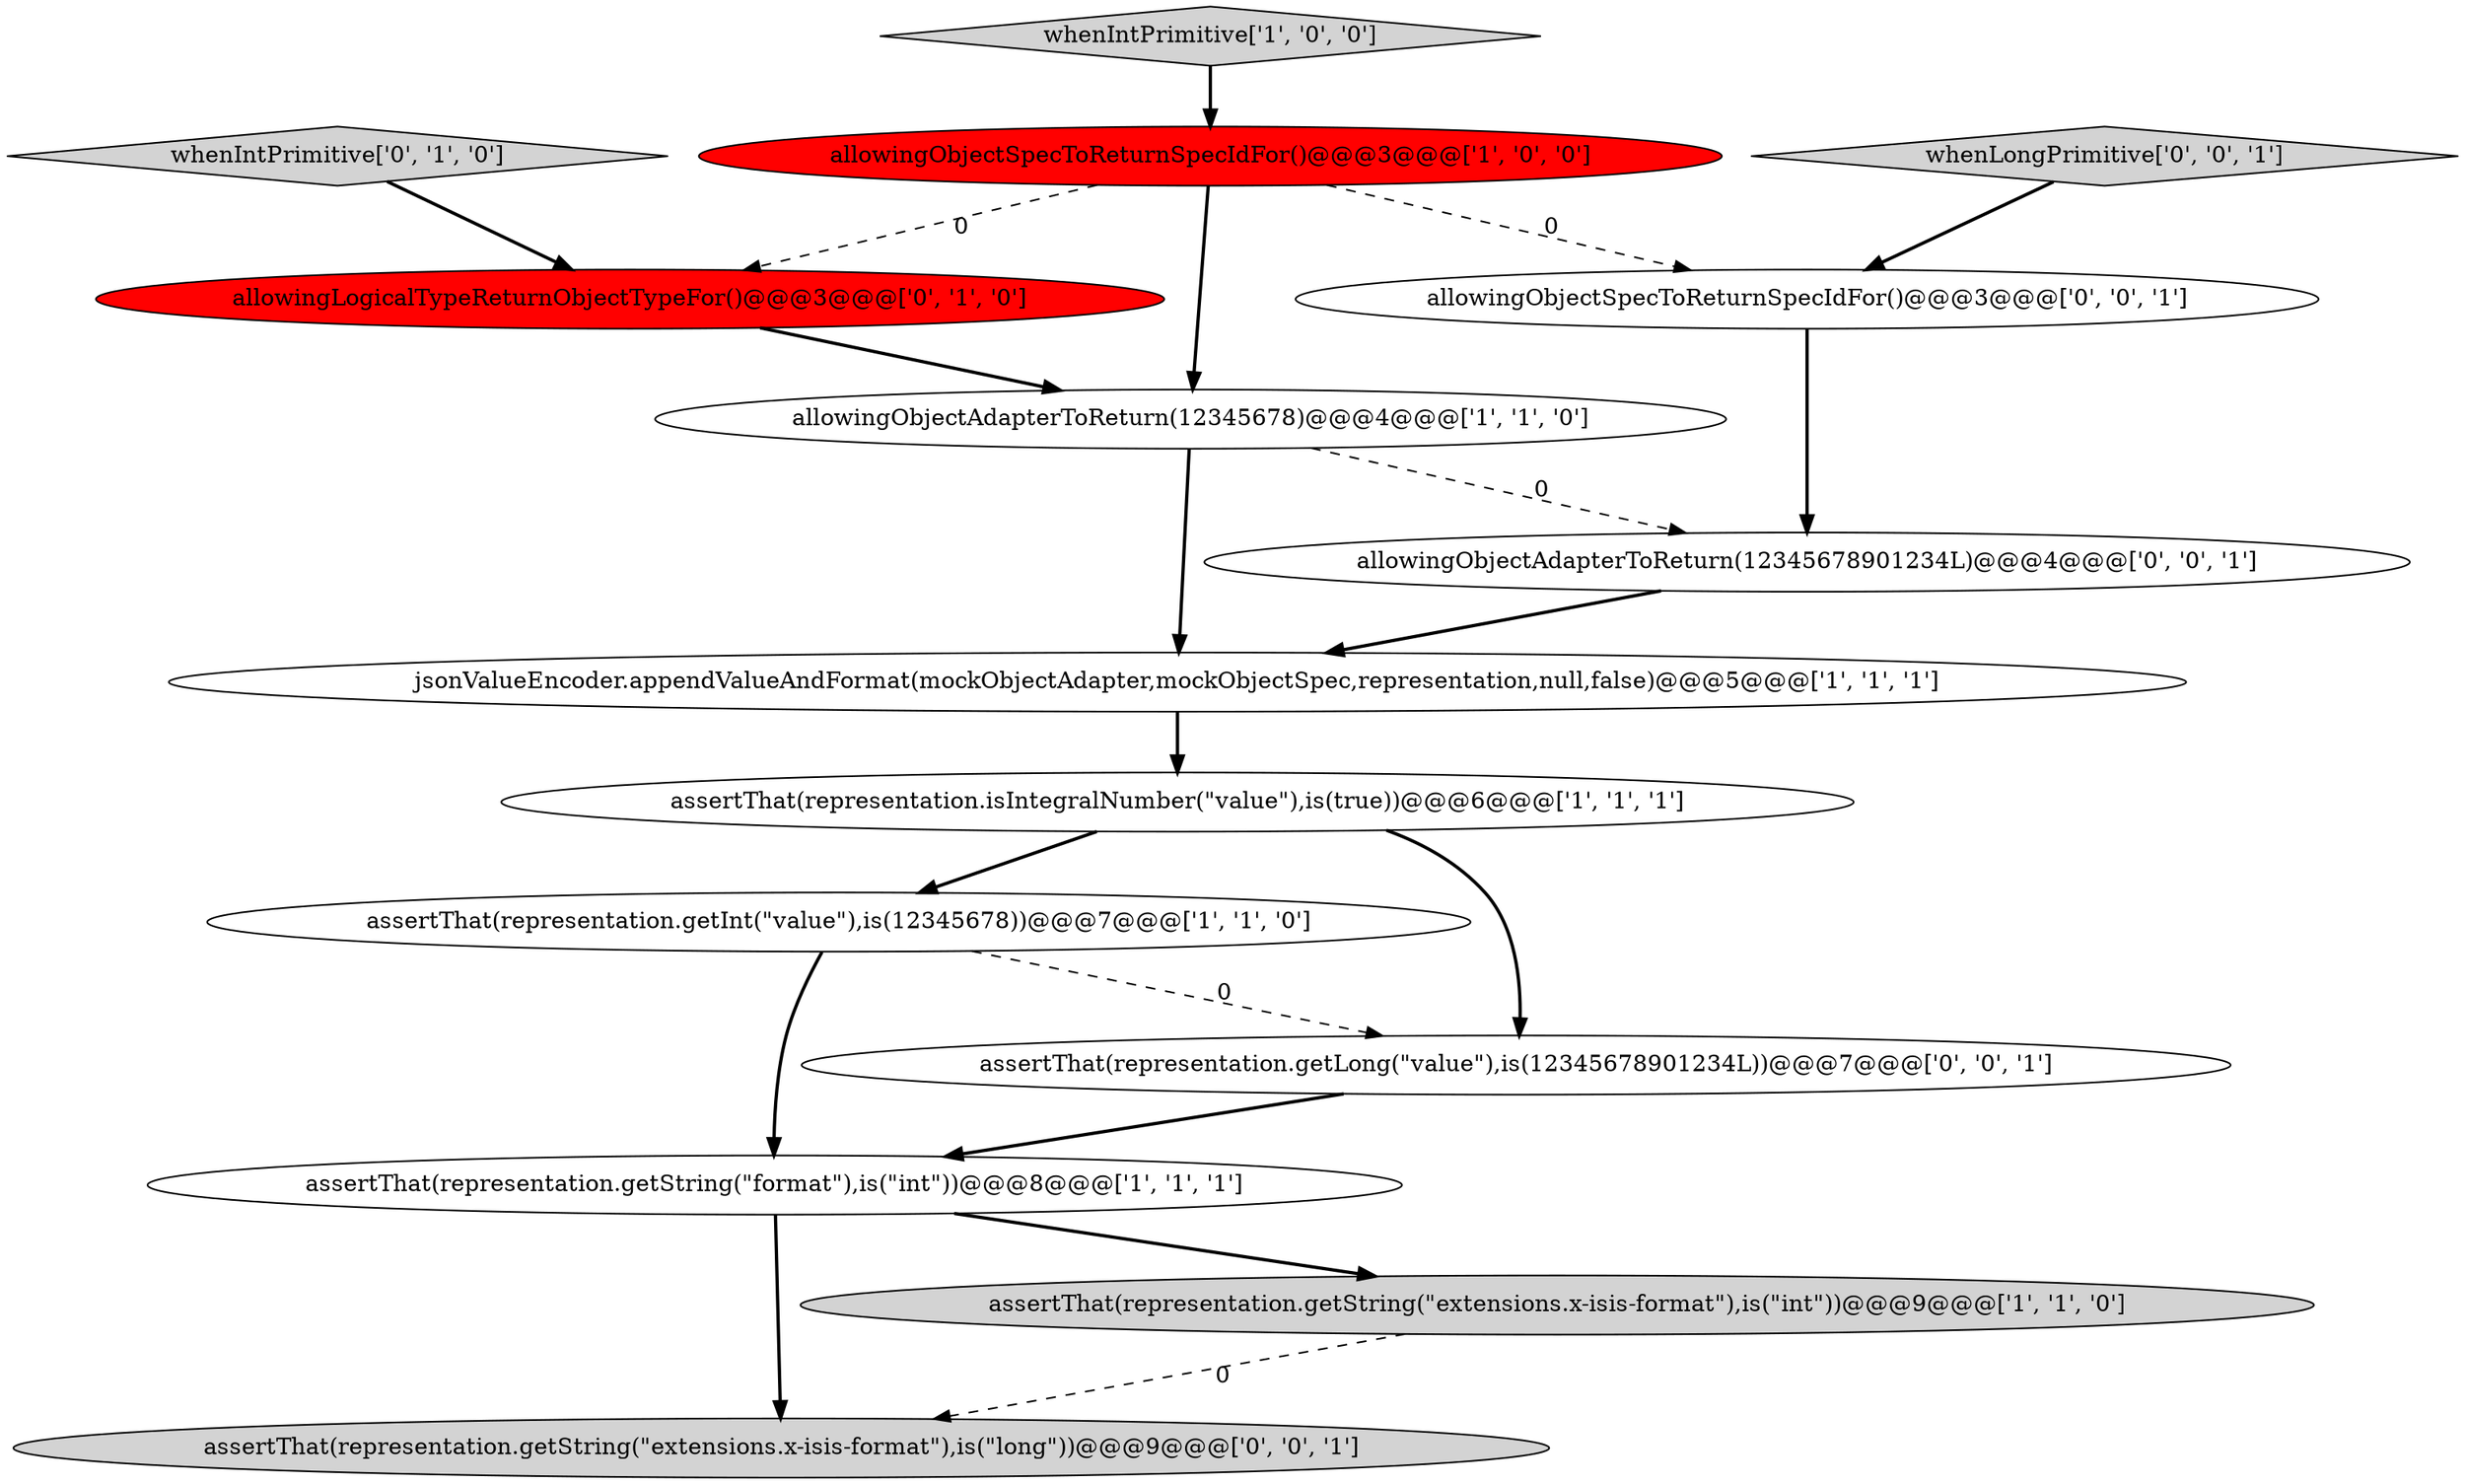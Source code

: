digraph {
0 [style = filled, label = "assertThat(representation.isIntegralNumber(\"value\"),is(true))@@@6@@@['1', '1', '1']", fillcolor = white, shape = ellipse image = "AAA0AAABBB1BBB"];
3 [style = filled, label = "assertThat(representation.getInt(\"value\"),is(12345678))@@@7@@@['1', '1', '0']", fillcolor = white, shape = ellipse image = "AAA0AAABBB1BBB"];
2 [style = filled, label = "whenIntPrimitive['1', '0', '0']", fillcolor = lightgray, shape = diamond image = "AAA0AAABBB1BBB"];
9 [style = filled, label = "whenIntPrimitive['0', '1', '0']", fillcolor = lightgray, shape = diamond image = "AAA0AAABBB2BBB"];
7 [style = filled, label = "assertThat(representation.getString(\"format\"),is(\"int\"))@@@8@@@['1', '1', '1']", fillcolor = white, shape = ellipse image = "AAA0AAABBB1BBB"];
11 [style = filled, label = "allowingObjectSpecToReturnSpecIdFor()@@@3@@@['0', '0', '1']", fillcolor = white, shape = ellipse image = "AAA0AAABBB3BBB"];
10 [style = filled, label = "assertThat(representation.getLong(\"value\"),is(12345678901234L))@@@7@@@['0', '0', '1']", fillcolor = white, shape = ellipse image = "AAA0AAABBB3BBB"];
5 [style = filled, label = "allowingObjectAdapterToReturn(12345678)@@@4@@@['1', '1', '0']", fillcolor = white, shape = ellipse image = "AAA0AAABBB1BBB"];
14 [style = filled, label = "allowingObjectAdapterToReturn(12345678901234L)@@@4@@@['0', '0', '1']", fillcolor = white, shape = ellipse image = "AAA0AAABBB3BBB"];
8 [style = filled, label = "allowingLogicalTypeReturnObjectTypeFor()@@@3@@@['0', '1', '0']", fillcolor = red, shape = ellipse image = "AAA1AAABBB2BBB"];
12 [style = filled, label = "whenLongPrimitive['0', '0', '1']", fillcolor = lightgray, shape = diamond image = "AAA0AAABBB3BBB"];
13 [style = filled, label = "assertThat(representation.getString(\"extensions.x-isis-format\"),is(\"long\"))@@@9@@@['0', '0', '1']", fillcolor = lightgray, shape = ellipse image = "AAA0AAABBB3BBB"];
4 [style = filled, label = "allowingObjectSpecToReturnSpecIdFor()@@@3@@@['1', '0', '0']", fillcolor = red, shape = ellipse image = "AAA1AAABBB1BBB"];
6 [style = filled, label = "jsonValueEncoder.appendValueAndFormat(mockObjectAdapter,mockObjectSpec,representation,null,false)@@@5@@@['1', '1', '1']", fillcolor = white, shape = ellipse image = "AAA0AAABBB1BBB"];
1 [style = filled, label = "assertThat(representation.getString(\"extensions.x-isis-format\"),is(\"int\"))@@@9@@@['1', '1', '0']", fillcolor = lightgray, shape = ellipse image = "AAA0AAABBB1BBB"];
7->13 [style = bold, label=""];
0->3 [style = bold, label=""];
0->10 [style = bold, label=""];
3->10 [style = dashed, label="0"];
6->0 [style = bold, label=""];
7->1 [style = bold, label=""];
5->14 [style = dashed, label="0"];
4->11 [style = dashed, label="0"];
5->6 [style = bold, label=""];
8->5 [style = bold, label=""];
3->7 [style = bold, label=""];
9->8 [style = bold, label=""];
11->14 [style = bold, label=""];
2->4 [style = bold, label=""];
4->5 [style = bold, label=""];
10->7 [style = bold, label=""];
14->6 [style = bold, label=""];
4->8 [style = dashed, label="0"];
12->11 [style = bold, label=""];
1->13 [style = dashed, label="0"];
}
